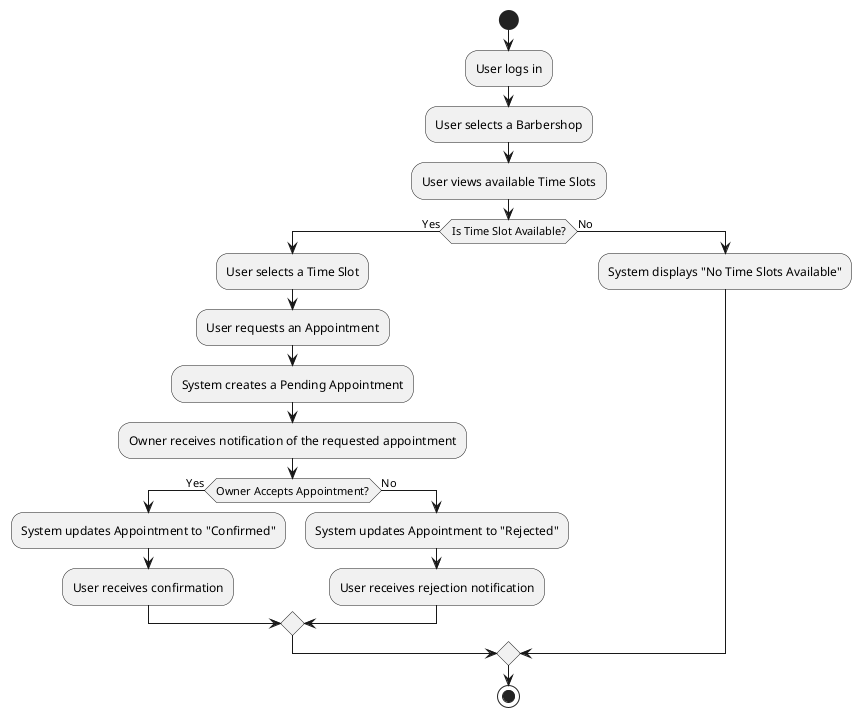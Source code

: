 @startuml activity_diagram
start

:User logs in;
:User selects a Barbershop;
:User views available Time Slots;

if (Is Time Slot Available?) then (Yes)
    :User selects a Time Slot;
    :User requests an Appointment;
    :System creates a Pending Appointment;

    :Owner receives notification of the requested appointment;
    if (Owner Accepts Appointment?) then (Yes)
        :System updates Appointment to "Confirmed";
        :User receives confirmation;
    else (No)
        :System updates Appointment to "Rejected";
        :User receives rejection notification;
    endif
else (No)
    :System displays "No Time Slots Available";
endif

stop
@enduml